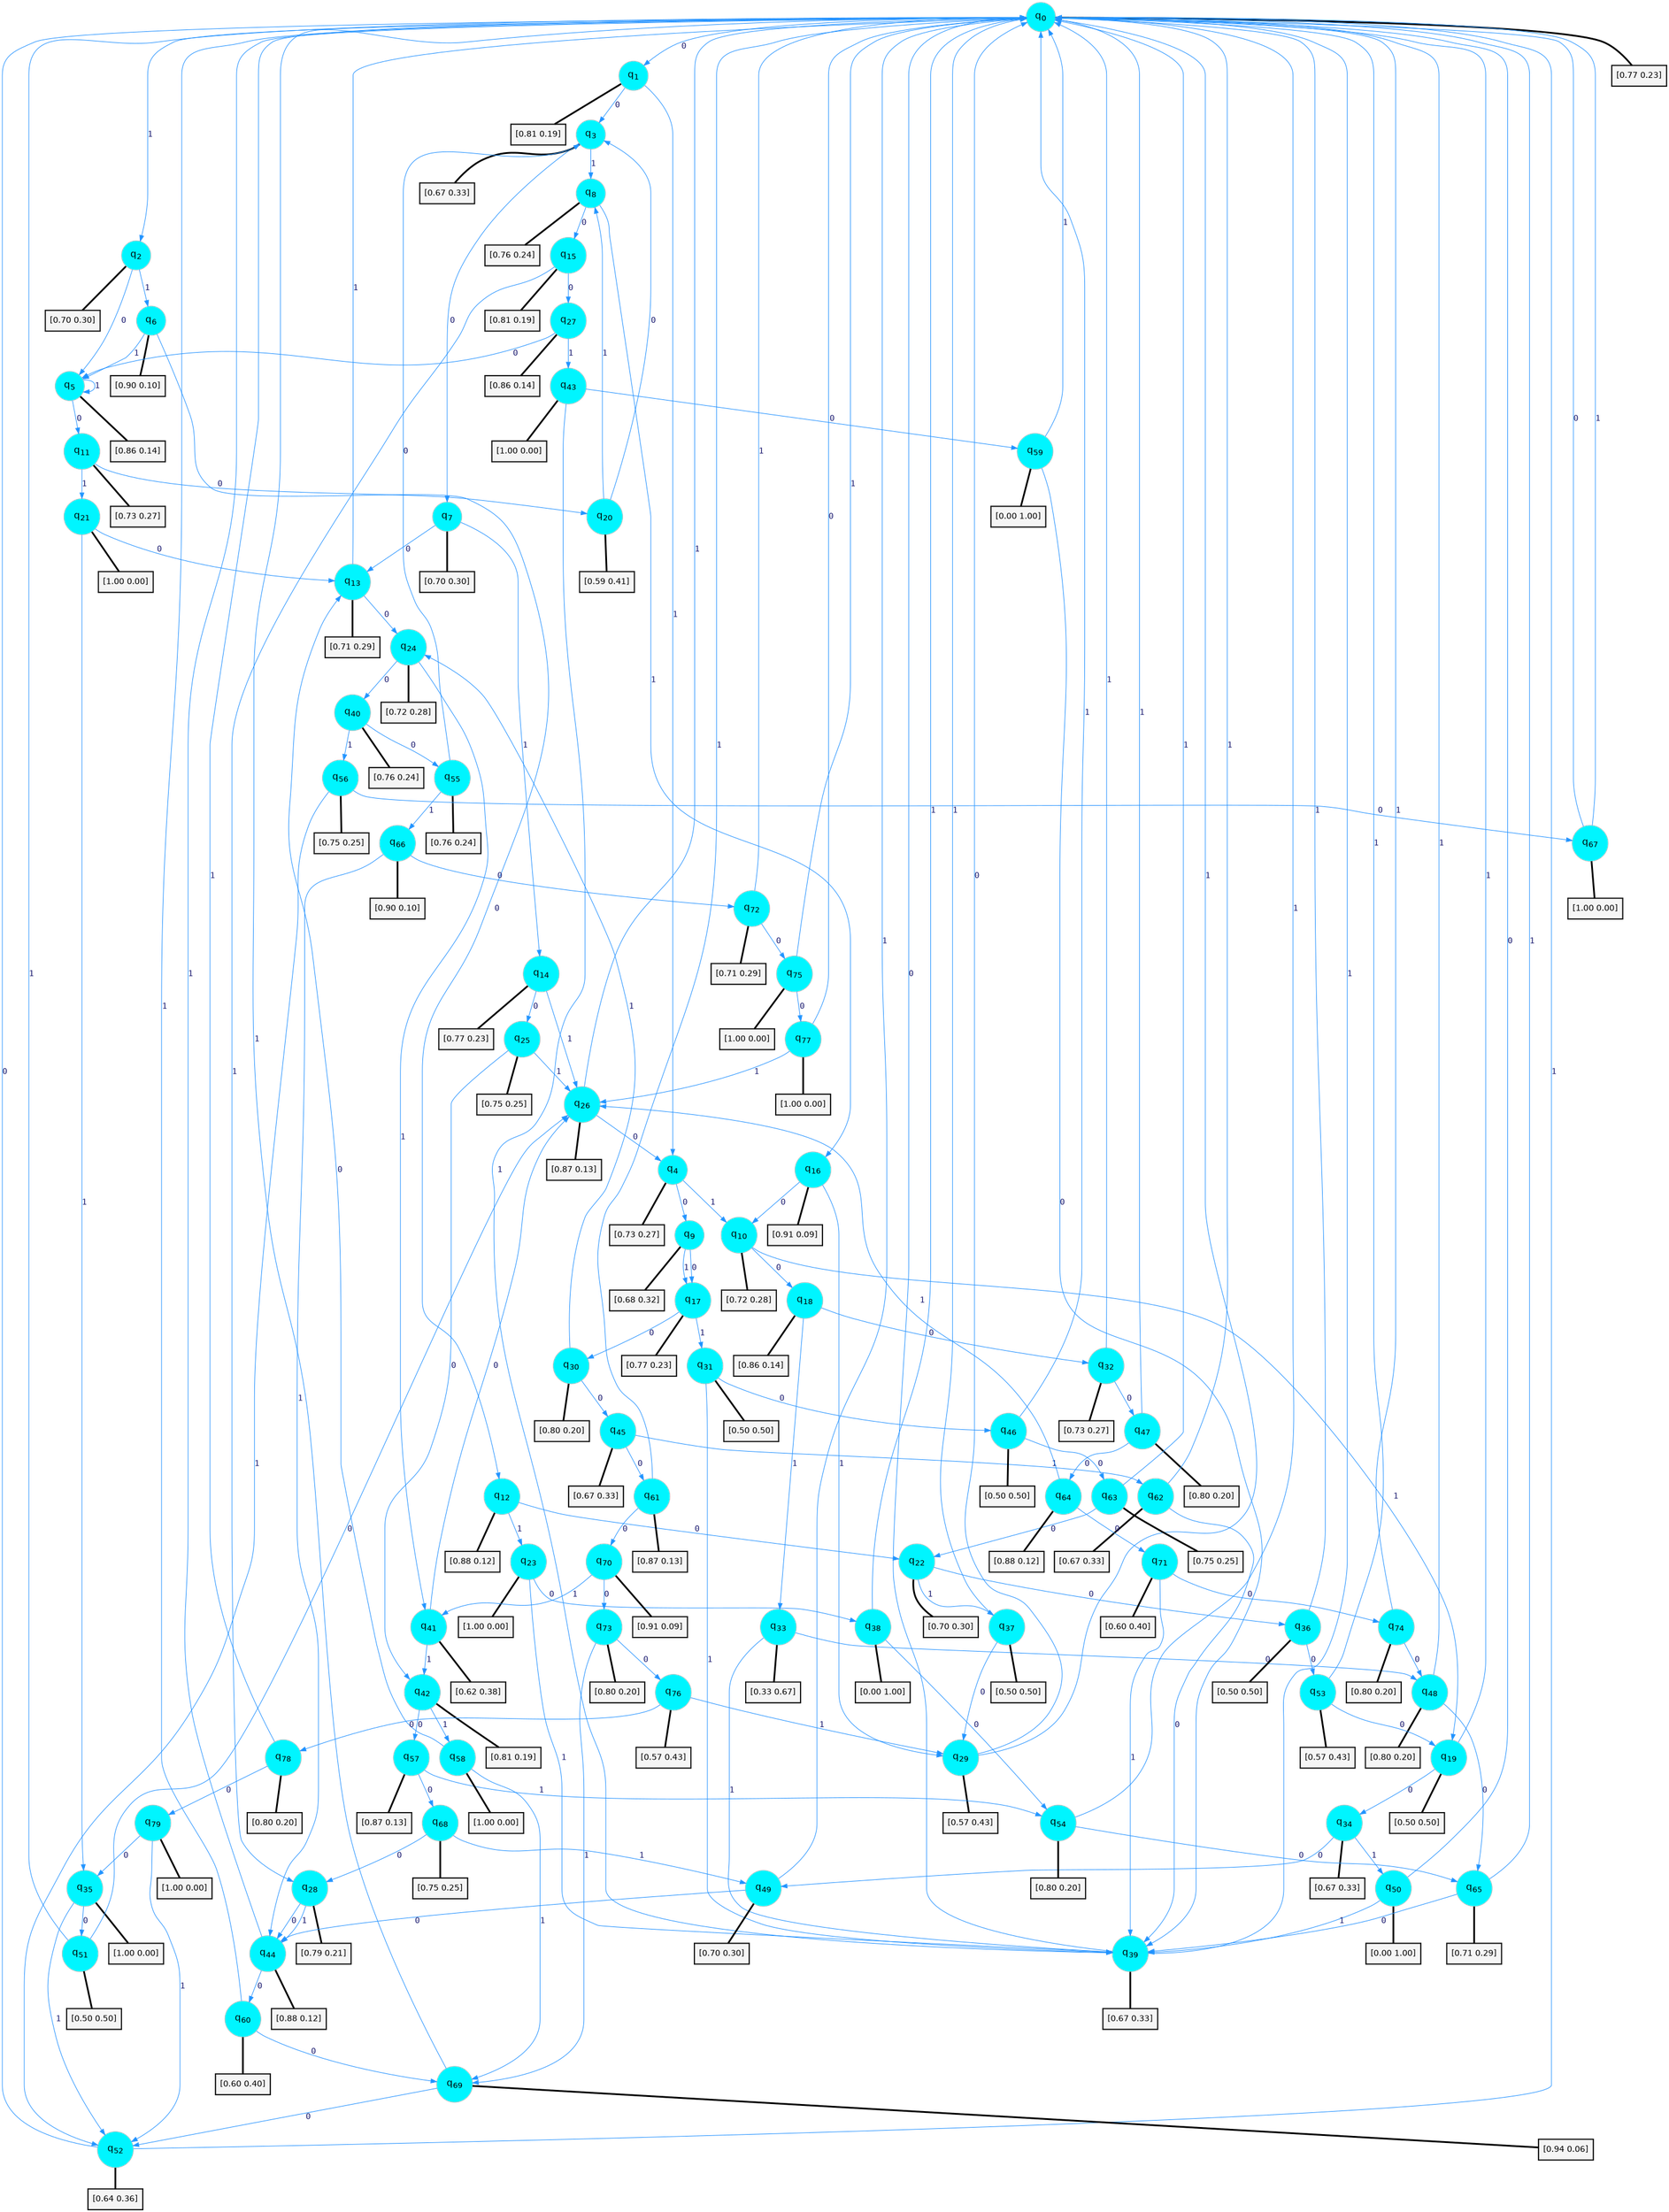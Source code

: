 digraph G {
graph [
bgcolor=transparent, dpi=300, rankdir=TD, size="40,25"];
node [
color=gray, fillcolor=turquoise1, fontcolor=black, fontname=Helvetica, fontsize=16, fontweight=bold, shape=circle, style=filled];
edge [
arrowsize=1, color=dodgerblue1, fontcolor=midnightblue, fontname=courier, fontweight=bold, penwidth=1, style=solid, weight=20];
0[label=<q<SUB>0</SUB>>];
1[label=<q<SUB>1</SUB>>];
2[label=<q<SUB>2</SUB>>];
3[label=<q<SUB>3</SUB>>];
4[label=<q<SUB>4</SUB>>];
5[label=<q<SUB>5</SUB>>];
6[label=<q<SUB>6</SUB>>];
7[label=<q<SUB>7</SUB>>];
8[label=<q<SUB>8</SUB>>];
9[label=<q<SUB>9</SUB>>];
10[label=<q<SUB>10</SUB>>];
11[label=<q<SUB>11</SUB>>];
12[label=<q<SUB>12</SUB>>];
13[label=<q<SUB>13</SUB>>];
14[label=<q<SUB>14</SUB>>];
15[label=<q<SUB>15</SUB>>];
16[label=<q<SUB>16</SUB>>];
17[label=<q<SUB>17</SUB>>];
18[label=<q<SUB>18</SUB>>];
19[label=<q<SUB>19</SUB>>];
20[label=<q<SUB>20</SUB>>];
21[label=<q<SUB>21</SUB>>];
22[label=<q<SUB>22</SUB>>];
23[label=<q<SUB>23</SUB>>];
24[label=<q<SUB>24</SUB>>];
25[label=<q<SUB>25</SUB>>];
26[label=<q<SUB>26</SUB>>];
27[label=<q<SUB>27</SUB>>];
28[label=<q<SUB>28</SUB>>];
29[label=<q<SUB>29</SUB>>];
30[label=<q<SUB>30</SUB>>];
31[label=<q<SUB>31</SUB>>];
32[label=<q<SUB>32</SUB>>];
33[label=<q<SUB>33</SUB>>];
34[label=<q<SUB>34</SUB>>];
35[label=<q<SUB>35</SUB>>];
36[label=<q<SUB>36</SUB>>];
37[label=<q<SUB>37</SUB>>];
38[label=<q<SUB>38</SUB>>];
39[label=<q<SUB>39</SUB>>];
40[label=<q<SUB>40</SUB>>];
41[label=<q<SUB>41</SUB>>];
42[label=<q<SUB>42</SUB>>];
43[label=<q<SUB>43</SUB>>];
44[label=<q<SUB>44</SUB>>];
45[label=<q<SUB>45</SUB>>];
46[label=<q<SUB>46</SUB>>];
47[label=<q<SUB>47</SUB>>];
48[label=<q<SUB>48</SUB>>];
49[label=<q<SUB>49</SUB>>];
50[label=<q<SUB>50</SUB>>];
51[label=<q<SUB>51</SUB>>];
52[label=<q<SUB>52</SUB>>];
53[label=<q<SUB>53</SUB>>];
54[label=<q<SUB>54</SUB>>];
55[label=<q<SUB>55</SUB>>];
56[label=<q<SUB>56</SUB>>];
57[label=<q<SUB>57</SUB>>];
58[label=<q<SUB>58</SUB>>];
59[label=<q<SUB>59</SUB>>];
60[label=<q<SUB>60</SUB>>];
61[label=<q<SUB>61</SUB>>];
62[label=<q<SUB>62</SUB>>];
63[label=<q<SUB>63</SUB>>];
64[label=<q<SUB>64</SUB>>];
65[label=<q<SUB>65</SUB>>];
66[label=<q<SUB>66</SUB>>];
67[label=<q<SUB>67</SUB>>];
68[label=<q<SUB>68</SUB>>];
69[label=<q<SUB>69</SUB>>];
70[label=<q<SUB>70</SUB>>];
71[label=<q<SUB>71</SUB>>];
72[label=<q<SUB>72</SUB>>];
73[label=<q<SUB>73</SUB>>];
74[label=<q<SUB>74</SUB>>];
75[label=<q<SUB>75</SUB>>];
76[label=<q<SUB>76</SUB>>];
77[label=<q<SUB>77</SUB>>];
78[label=<q<SUB>78</SUB>>];
79[label=<q<SUB>79</SUB>>];
80[label="[0.77 0.23]", shape=box,fontcolor=black, fontname=Helvetica, fontsize=14, penwidth=2, fillcolor=whitesmoke,color=black];
81[label="[0.81 0.19]", shape=box,fontcolor=black, fontname=Helvetica, fontsize=14, penwidth=2, fillcolor=whitesmoke,color=black];
82[label="[0.70 0.30]", shape=box,fontcolor=black, fontname=Helvetica, fontsize=14, penwidth=2, fillcolor=whitesmoke,color=black];
83[label="[0.67 0.33]", shape=box,fontcolor=black, fontname=Helvetica, fontsize=14, penwidth=2, fillcolor=whitesmoke,color=black];
84[label="[0.73 0.27]", shape=box,fontcolor=black, fontname=Helvetica, fontsize=14, penwidth=2, fillcolor=whitesmoke,color=black];
85[label="[0.86 0.14]", shape=box,fontcolor=black, fontname=Helvetica, fontsize=14, penwidth=2, fillcolor=whitesmoke,color=black];
86[label="[0.90 0.10]", shape=box,fontcolor=black, fontname=Helvetica, fontsize=14, penwidth=2, fillcolor=whitesmoke,color=black];
87[label="[0.70 0.30]", shape=box,fontcolor=black, fontname=Helvetica, fontsize=14, penwidth=2, fillcolor=whitesmoke,color=black];
88[label="[0.76 0.24]", shape=box,fontcolor=black, fontname=Helvetica, fontsize=14, penwidth=2, fillcolor=whitesmoke,color=black];
89[label="[0.68 0.32]", shape=box,fontcolor=black, fontname=Helvetica, fontsize=14, penwidth=2, fillcolor=whitesmoke,color=black];
90[label="[0.72 0.28]", shape=box,fontcolor=black, fontname=Helvetica, fontsize=14, penwidth=2, fillcolor=whitesmoke,color=black];
91[label="[0.73 0.27]", shape=box,fontcolor=black, fontname=Helvetica, fontsize=14, penwidth=2, fillcolor=whitesmoke,color=black];
92[label="[0.88 0.12]", shape=box,fontcolor=black, fontname=Helvetica, fontsize=14, penwidth=2, fillcolor=whitesmoke,color=black];
93[label="[0.71 0.29]", shape=box,fontcolor=black, fontname=Helvetica, fontsize=14, penwidth=2, fillcolor=whitesmoke,color=black];
94[label="[0.77 0.23]", shape=box,fontcolor=black, fontname=Helvetica, fontsize=14, penwidth=2, fillcolor=whitesmoke,color=black];
95[label="[0.81 0.19]", shape=box,fontcolor=black, fontname=Helvetica, fontsize=14, penwidth=2, fillcolor=whitesmoke,color=black];
96[label="[0.91 0.09]", shape=box,fontcolor=black, fontname=Helvetica, fontsize=14, penwidth=2, fillcolor=whitesmoke,color=black];
97[label="[0.77 0.23]", shape=box,fontcolor=black, fontname=Helvetica, fontsize=14, penwidth=2, fillcolor=whitesmoke,color=black];
98[label="[0.86 0.14]", shape=box,fontcolor=black, fontname=Helvetica, fontsize=14, penwidth=2, fillcolor=whitesmoke,color=black];
99[label="[0.50 0.50]", shape=box,fontcolor=black, fontname=Helvetica, fontsize=14, penwidth=2, fillcolor=whitesmoke,color=black];
100[label="[0.59 0.41]", shape=box,fontcolor=black, fontname=Helvetica, fontsize=14, penwidth=2, fillcolor=whitesmoke,color=black];
101[label="[1.00 0.00]", shape=box,fontcolor=black, fontname=Helvetica, fontsize=14, penwidth=2, fillcolor=whitesmoke,color=black];
102[label="[0.70 0.30]", shape=box,fontcolor=black, fontname=Helvetica, fontsize=14, penwidth=2, fillcolor=whitesmoke,color=black];
103[label="[1.00 0.00]", shape=box,fontcolor=black, fontname=Helvetica, fontsize=14, penwidth=2, fillcolor=whitesmoke,color=black];
104[label="[0.72 0.28]", shape=box,fontcolor=black, fontname=Helvetica, fontsize=14, penwidth=2, fillcolor=whitesmoke,color=black];
105[label="[0.75 0.25]", shape=box,fontcolor=black, fontname=Helvetica, fontsize=14, penwidth=2, fillcolor=whitesmoke,color=black];
106[label="[0.87 0.13]", shape=box,fontcolor=black, fontname=Helvetica, fontsize=14, penwidth=2, fillcolor=whitesmoke,color=black];
107[label="[0.86 0.14]", shape=box,fontcolor=black, fontname=Helvetica, fontsize=14, penwidth=2, fillcolor=whitesmoke,color=black];
108[label="[0.79 0.21]", shape=box,fontcolor=black, fontname=Helvetica, fontsize=14, penwidth=2, fillcolor=whitesmoke,color=black];
109[label="[0.57 0.43]", shape=box,fontcolor=black, fontname=Helvetica, fontsize=14, penwidth=2, fillcolor=whitesmoke,color=black];
110[label="[0.80 0.20]", shape=box,fontcolor=black, fontname=Helvetica, fontsize=14, penwidth=2, fillcolor=whitesmoke,color=black];
111[label="[0.50 0.50]", shape=box,fontcolor=black, fontname=Helvetica, fontsize=14, penwidth=2, fillcolor=whitesmoke,color=black];
112[label="[0.73 0.27]", shape=box,fontcolor=black, fontname=Helvetica, fontsize=14, penwidth=2, fillcolor=whitesmoke,color=black];
113[label="[0.33 0.67]", shape=box,fontcolor=black, fontname=Helvetica, fontsize=14, penwidth=2, fillcolor=whitesmoke,color=black];
114[label="[0.67 0.33]", shape=box,fontcolor=black, fontname=Helvetica, fontsize=14, penwidth=2, fillcolor=whitesmoke,color=black];
115[label="[1.00 0.00]", shape=box,fontcolor=black, fontname=Helvetica, fontsize=14, penwidth=2, fillcolor=whitesmoke,color=black];
116[label="[0.50 0.50]", shape=box,fontcolor=black, fontname=Helvetica, fontsize=14, penwidth=2, fillcolor=whitesmoke,color=black];
117[label="[0.50 0.50]", shape=box,fontcolor=black, fontname=Helvetica, fontsize=14, penwidth=2, fillcolor=whitesmoke,color=black];
118[label="[0.00 1.00]", shape=box,fontcolor=black, fontname=Helvetica, fontsize=14, penwidth=2, fillcolor=whitesmoke,color=black];
119[label="[0.67 0.33]", shape=box,fontcolor=black, fontname=Helvetica, fontsize=14, penwidth=2, fillcolor=whitesmoke,color=black];
120[label="[0.76 0.24]", shape=box,fontcolor=black, fontname=Helvetica, fontsize=14, penwidth=2, fillcolor=whitesmoke,color=black];
121[label="[0.62 0.38]", shape=box,fontcolor=black, fontname=Helvetica, fontsize=14, penwidth=2, fillcolor=whitesmoke,color=black];
122[label="[0.81 0.19]", shape=box,fontcolor=black, fontname=Helvetica, fontsize=14, penwidth=2, fillcolor=whitesmoke,color=black];
123[label="[1.00 0.00]", shape=box,fontcolor=black, fontname=Helvetica, fontsize=14, penwidth=2, fillcolor=whitesmoke,color=black];
124[label="[0.88 0.12]", shape=box,fontcolor=black, fontname=Helvetica, fontsize=14, penwidth=2, fillcolor=whitesmoke,color=black];
125[label="[0.67 0.33]", shape=box,fontcolor=black, fontname=Helvetica, fontsize=14, penwidth=2, fillcolor=whitesmoke,color=black];
126[label="[0.50 0.50]", shape=box,fontcolor=black, fontname=Helvetica, fontsize=14, penwidth=2, fillcolor=whitesmoke,color=black];
127[label="[0.80 0.20]", shape=box,fontcolor=black, fontname=Helvetica, fontsize=14, penwidth=2, fillcolor=whitesmoke,color=black];
128[label="[0.80 0.20]", shape=box,fontcolor=black, fontname=Helvetica, fontsize=14, penwidth=2, fillcolor=whitesmoke,color=black];
129[label="[0.70 0.30]", shape=box,fontcolor=black, fontname=Helvetica, fontsize=14, penwidth=2, fillcolor=whitesmoke,color=black];
130[label="[0.00 1.00]", shape=box,fontcolor=black, fontname=Helvetica, fontsize=14, penwidth=2, fillcolor=whitesmoke,color=black];
131[label="[0.50 0.50]", shape=box,fontcolor=black, fontname=Helvetica, fontsize=14, penwidth=2, fillcolor=whitesmoke,color=black];
132[label="[0.64 0.36]", shape=box,fontcolor=black, fontname=Helvetica, fontsize=14, penwidth=2, fillcolor=whitesmoke,color=black];
133[label="[0.57 0.43]", shape=box,fontcolor=black, fontname=Helvetica, fontsize=14, penwidth=2, fillcolor=whitesmoke,color=black];
134[label="[0.80 0.20]", shape=box,fontcolor=black, fontname=Helvetica, fontsize=14, penwidth=2, fillcolor=whitesmoke,color=black];
135[label="[0.76 0.24]", shape=box,fontcolor=black, fontname=Helvetica, fontsize=14, penwidth=2, fillcolor=whitesmoke,color=black];
136[label="[0.75 0.25]", shape=box,fontcolor=black, fontname=Helvetica, fontsize=14, penwidth=2, fillcolor=whitesmoke,color=black];
137[label="[0.87 0.13]", shape=box,fontcolor=black, fontname=Helvetica, fontsize=14, penwidth=2, fillcolor=whitesmoke,color=black];
138[label="[1.00 0.00]", shape=box,fontcolor=black, fontname=Helvetica, fontsize=14, penwidth=2, fillcolor=whitesmoke,color=black];
139[label="[0.00 1.00]", shape=box,fontcolor=black, fontname=Helvetica, fontsize=14, penwidth=2, fillcolor=whitesmoke,color=black];
140[label="[0.60 0.40]", shape=box,fontcolor=black, fontname=Helvetica, fontsize=14, penwidth=2, fillcolor=whitesmoke,color=black];
141[label="[0.87 0.13]", shape=box,fontcolor=black, fontname=Helvetica, fontsize=14, penwidth=2, fillcolor=whitesmoke,color=black];
142[label="[0.67 0.33]", shape=box,fontcolor=black, fontname=Helvetica, fontsize=14, penwidth=2, fillcolor=whitesmoke,color=black];
143[label="[0.75 0.25]", shape=box,fontcolor=black, fontname=Helvetica, fontsize=14, penwidth=2, fillcolor=whitesmoke,color=black];
144[label="[0.88 0.12]", shape=box,fontcolor=black, fontname=Helvetica, fontsize=14, penwidth=2, fillcolor=whitesmoke,color=black];
145[label="[0.71 0.29]", shape=box,fontcolor=black, fontname=Helvetica, fontsize=14, penwidth=2, fillcolor=whitesmoke,color=black];
146[label="[0.90 0.10]", shape=box,fontcolor=black, fontname=Helvetica, fontsize=14, penwidth=2, fillcolor=whitesmoke,color=black];
147[label="[1.00 0.00]", shape=box,fontcolor=black, fontname=Helvetica, fontsize=14, penwidth=2, fillcolor=whitesmoke,color=black];
148[label="[0.75 0.25]", shape=box,fontcolor=black, fontname=Helvetica, fontsize=14, penwidth=2, fillcolor=whitesmoke,color=black];
149[label="[0.94 0.06]", shape=box,fontcolor=black, fontname=Helvetica, fontsize=14, penwidth=2, fillcolor=whitesmoke,color=black];
150[label="[0.91 0.09]", shape=box,fontcolor=black, fontname=Helvetica, fontsize=14, penwidth=2, fillcolor=whitesmoke,color=black];
151[label="[0.60 0.40]", shape=box,fontcolor=black, fontname=Helvetica, fontsize=14, penwidth=2, fillcolor=whitesmoke,color=black];
152[label="[0.71 0.29]", shape=box,fontcolor=black, fontname=Helvetica, fontsize=14, penwidth=2, fillcolor=whitesmoke,color=black];
153[label="[0.80 0.20]", shape=box,fontcolor=black, fontname=Helvetica, fontsize=14, penwidth=2, fillcolor=whitesmoke,color=black];
154[label="[0.80 0.20]", shape=box,fontcolor=black, fontname=Helvetica, fontsize=14, penwidth=2, fillcolor=whitesmoke,color=black];
155[label="[1.00 0.00]", shape=box,fontcolor=black, fontname=Helvetica, fontsize=14, penwidth=2, fillcolor=whitesmoke,color=black];
156[label="[0.57 0.43]", shape=box,fontcolor=black, fontname=Helvetica, fontsize=14, penwidth=2, fillcolor=whitesmoke,color=black];
157[label="[1.00 0.00]", shape=box,fontcolor=black, fontname=Helvetica, fontsize=14, penwidth=2, fillcolor=whitesmoke,color=black];
158[label="[0.80 0.20]", shape=box,fontcolor=black, fontname=Helvetica, fontsize=14, penwidth=2, fillcolor=whitesmoke,color=black];
159[label="[1.00 0.00]", shape=box,fontcolor=black, fontname=Helvetica, fontsize=14, penwidth=2, fillcolor=whitesmoke,color=black];
0->1 [label=0];
0->2 [label=1];
0->80 [arrowhead=none, penwidth=3,color=black];
1->3 [label=0];
1->4 [label=1];
1->81 [arrowhead=none, penwidth=3,color=black];
2->5 [label=0];
2->6 [label=1];
2->82 [arrowhead=none, penwidth=3,color=black];
3->7 [label=0];
3->8 [label=1];
3->83 [arrowhead=none, penwidth=3,color=black];
4->9 [label=0];
4->10 [label=1];
4->84 [arrowhead=none, penwidth=3,color=black];
5->11 [label=0];
5->5 [label=1];
5->85 [arrowhead=none, penwidth=3,color=black];
6->12 [label=0];
6->5 [label=1];
6->86 [arrowhead=none, penwidth=3,color=black];
7->13 [label=0];
7->14 [label=1];
7->87 [arrowhead=none, penwidth=3,color=black];
8->15 [label=0];
8->16 [label=1];
8->88 [arrowhead=none, penwidth=3,color=black];
9->17 [label=0];
9->17 [label=1];
9->89 [arrowhead=none, penwidth=3,color=black];
10->18 [label=0];
10->19 [label=1];
10->90 [arrowhead=none, penwidth=3,color=black];
11->20 [label=0];
11->21 [label=1];
11->91 [arrowhead=none, penwidth=3,color=black];
12->22 [label=0];
12->23 [label=1];
12->92 [arrowhead=none, penwidth=3,color=black];
13->24 [label=0];
13->0 [label=1];
13->93 [arrowhead=none, penwidth=3,color=black];
14->25 [label=0];
14->26 [label=1];
14->94 [arrowhead=none, penwidth=3,color=black];
15->27 [label=0];
15->28 [label=1];
15->95 [arrowhead=none, penwidth=3,color=black];
16->10 [label=0];
16->29 [label=1];
16->96 [arrowhead=none, penwidth=3,color=black];
17->30 [label=0];
17->31 [label=1];
17->97 [arrowhead=none, penwidth=3,color=black];
18->32 [label=0];
18->33 [label=1];
18->98 [arrowhead=none, penwidth=3,color=black];
19->34 [label=0];
19->0 [label=1];
19->99 [arrowhead=none, penwidth=3,color=black];
20->3 [label=0];
20->8 [label=1];
20->100 [arrowhead=none, penwidth=3,color=black];
21->13 [label=0];
21->35 [label=1];
21->101 [arrowhead=none, penwidth=3,color=black];
22->36 [label=0];
22->37 [label=1];
22->102 [arrowhead=none, penwidth=3,color=black];
23->38 [label=0];
23->39 [label=1];
23->103 [arrowhead=none, penwidth=3,color=black];
24->40 [label=0];
24->41 [label=1];
24->104 [arrowhead=none, penwidth=3,color=black];
25->42 [label=0];
25->26 [label=1];
25->105 [arrowhead=none, penwidth=3,color=black];
26->4 [label=0];
26->0 [label=1];
26->106 [arrowhead=none, penwidth=3,color=black];
27->5 [label=0];
27->43 [label=1];
27->107 [arrowhead=none, penwidth=3,color=black];
28->44 [label=0];
28->44 [label=1];
28->108 [arrowhead=none, penwidth=3,color=black];
29->0 [label=0];
29->0 [label=1];
29->109 [arrowhead=none, penwidth=3,color=black];
30->45 [label=0];
30->24 [label=1];
30->110 [arrowhead=none, penwidth=3,color=black];
31->46 [label=0];
31->39 [label=1];
31->111 [arrowhead=none, penwidth=3,color=black];
32->47 [label=0];
32->0 [label=1];
32->112 [arrowhead=none, penwidth=3,color=black];
33->48 [label=0];
33->39 [label=1];
33->113 [arrowhead=none, penwidth=3,color=black];
34->49 [label=0];
34->50 [label=1];
34->114 [arrowhead=none, penwidth=3,color=black];
35->51 [label=0];
35->52 [label=1];
35->115 [arrowhead=none, penwidth=3,color=black];
36->53 [label=0];
36->0 [label=1];
36->116 [arrowhead=none, penwidth=3,color=black];
37->29 [label=0];
37->0 [label=1];
37->117 [arrowhead=none, penwidth=3,color=black];
38->54 [label=0];
38->0 [label=1];
38->118 [arrowhead=none, penwidth=3,color=black];
39->0 [label=0];
39->0 [label=1];
39->119 [arrowhead=none, penwidth=3,color=black];
40->55 [label=0];
40->56 [label=1];
40->120 [arrowhead=none, penwidth=3,color=black];
41->26 [label=0];
41->42 [label=1];
41->121 [arrowhead=none, penwidth=3,color=black];
42->57 [label=0];
42->58 [label=1];
42->122 [arrowhead=none, penwidth=3,color=black];
43->59 [label=0];
43->39 [label=1];
43->123 [arrowhead=none, penwidth=3,color=black];
44->60 [label=0];
44->0 [label=1];
44->124 [arrowhead=none, penwidth=3,color=black];
45->61 [label=0];
45->62 [label=1];
45->125 [arrowhead=none, penwidth=3,color=black];
46->63 [label=0];
46->0 [label=1];
46->126 [arrowhead=none, penwidth=3,color=black];
47->64 [label=0];
47->0 [label=1];
47->127 [arrowhead=none, penwidth=3,color=black];
48->65 [label=0];
48->0 [label=1];
48->128 [arrowhead=none, penwidth=3,color=black];
49->44 [label=0];
49->0 [label=1];
49->129 [arrowhead=none, penwidth=3,color=black];
50->0 [label=0];
50->39 [label=1];
50->130 [arrowhead=none, penwidth=3,color=black];
51->26 [label=0];
51->0 [label=1];
51->131 [arrowhead=none, penwidth=3,color=black];
52->0 [label=0];
52->0 [label=1];
52->132 [arrowhead=none, penwidth=3,color=black];
53->19 [label=0];
53->0 [label=1];
53->133 [arrowhead=none, penwidth=3,color=black];
54->65 [label=0];
54->0 [label=1];
54->134 [arrowhead=none, penwidth=3,color=black];
55->3 [label=0];
55->66 [label=1];
55->135 [arrowhead=none, penwidth=3,color=black];
56->67 [label=0];
56->52 [label=1];
56->136 [arrowhead=none, penwidth=3,color=black];
57->68 [label=0];
57->54 [label=1];
57->137 [arrowhead=none, penwidth=3,color=black];
58->13 [label=0];
58->69 [label=1];
58->138 [arrowhead=none, penwidth=3,color=black];
59->39 [label=0];
59->0 [label=1];
59->139 [arrowhead=none, penwidth=3,color=black];
60->69 [label=0];
60->0 [label=1];
60->140 [arrowhead=none, penwidth=3,color=black];
61->70 [label=0];
61->0 [label=1];
61->141 [arrowhead=none, penwidth=3,color=black];
62->39 [label=0];
62->0 [label=1];
62->142 [arrowhead=none, penwidth=3,color=black];
63->22 [label=0];
63->0 [label=1];
63->143 [arrowhead=none, penwidth=3,color=black];
64->71 [label=0];
64->26 [label=1];
64->144 [arrowhead=none, penwidth=3,color=black];
65->39 [label=0];
65->0 [label=1];
65->145 [arrowhead=none, penwidth=3,color=black];
66->72 [label=0];
66->44 [label=1];
66->146 [arrowhead=none, penwidth=3,color=black];
67->0 [label=0];
67->0 [label=1];
67->147 [arrowhead=none, penwidth=3,color=black];
68->28 [label=0];
68->49 [label=1];
68->148 [arrowhead=none, penwidth=3,color=black];
69->52 [label=0];
69->0 [label=1];
69->149 [arrowhead=none, penwidth=3,color=black];
70->73 [label=0];
70->41 [label=1];
70->150 [arrowhead=none, penwidth=3,color=black];
71->74 [label=0];
71->39 [label=1];
71->151 [arrowhead=none, penwidth=3,color=black];
72->75 [label=0];
72->0 [label=1];
72->152 [arrowhead=none, penwidth=3,color=black];
73->76 [label=0];
73->69 [label=1];
73->153 [arrowhead=none, penwidth=3,color=black];
74->48 [label=0];
74->0 [label=1];
74->154 [arrowhead=none, penwidth=3,color=black];
75->77 [label=0];
75->0 [label=1];
75->155 [arrowhead=none, penwidth=3,color=black];
76->78 [label=0];
76->29 [label=1];
76->156 [arrowhead=none, penwidth=3,color=black];
77->0 [label=0];
77->26 [label=1];
77->157 [arrowhead=none, penwidth=3,color=black];
78->79 [label=0];
78->0 [label=1];
78->158 [arrowhead=none, penwidth=3,color=black];
79->35 [label=0];
79->52 [label=1];
79->159 [arrowhead=none, penwidth=3,color=black];
}
